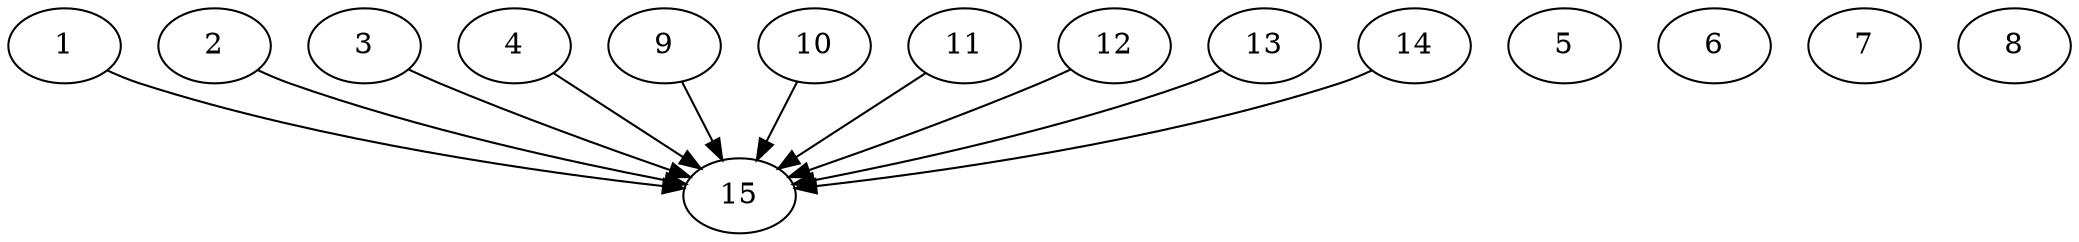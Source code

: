 // DAG automatically generated by daggen at Thu Oct  3 13:59:27 2019
// ./daggen --dot -n 15 --ccr 0.5 --fat 0.9 --regular 0.5 --density 0.9 --mindata 5242880 --maxdata 52428800 
digraph G {
  1 [size="53985280", alpha="0.01", expect_size="26992640"] 
  1 -> 15 [size ="26992640"]
  2 [size="68476928", alpha="0.20", expect_size="34238464"] 
  2 -> 15 [size ="34238464"]
  3 [size="55025664", alpha="0.14", expect_size="27512832"] 
  3 -> 15 [size ="27512832"]
  4 [size="48588800", alpha="0.03", expect_size="24294400"] 
  4 -> 15 [size ="24294400"]
  5 [size="26396672", alpha="0.02", expect_size="13198336"] 
  6 [size="46544896", alpha="0.14", expect_size="23272448"] 
  7 [size="58312704", alpha="0.19", expect_size="29156352"] 
  8 [size="41631744", alpha="0.19", expect_size="20815872"] 
  9 [size="75948032", alpha="0.15", expect_size="37974016"] 
  9 -> 15 [size ="37974016"]
  10 [size="71702528", alpha="0.11", expect_size="35851264"] 
  10 -> 15 [size ="35851264"]
  11 [size="20379648", alpha="0.01", expect_size="10189824"] 
  11 -> 15 [size ="10189824"]
  12 [size="23760896", alpha="0.15", expect_size="11880448"] 
  12 -> 15 [size ="11880448"]
  13 [size="22992896", alpha="0.03", expect_size="11496448"] 
  13 -> 15 [size ="11496448"]
  14 [size="86941696", alpha="0.05", expect_size="43470848"] 
  14 -> 15 [size ="43470848"]
  15 [size="99760128", alpha="0.04", expect_size="49880064"] 
}
